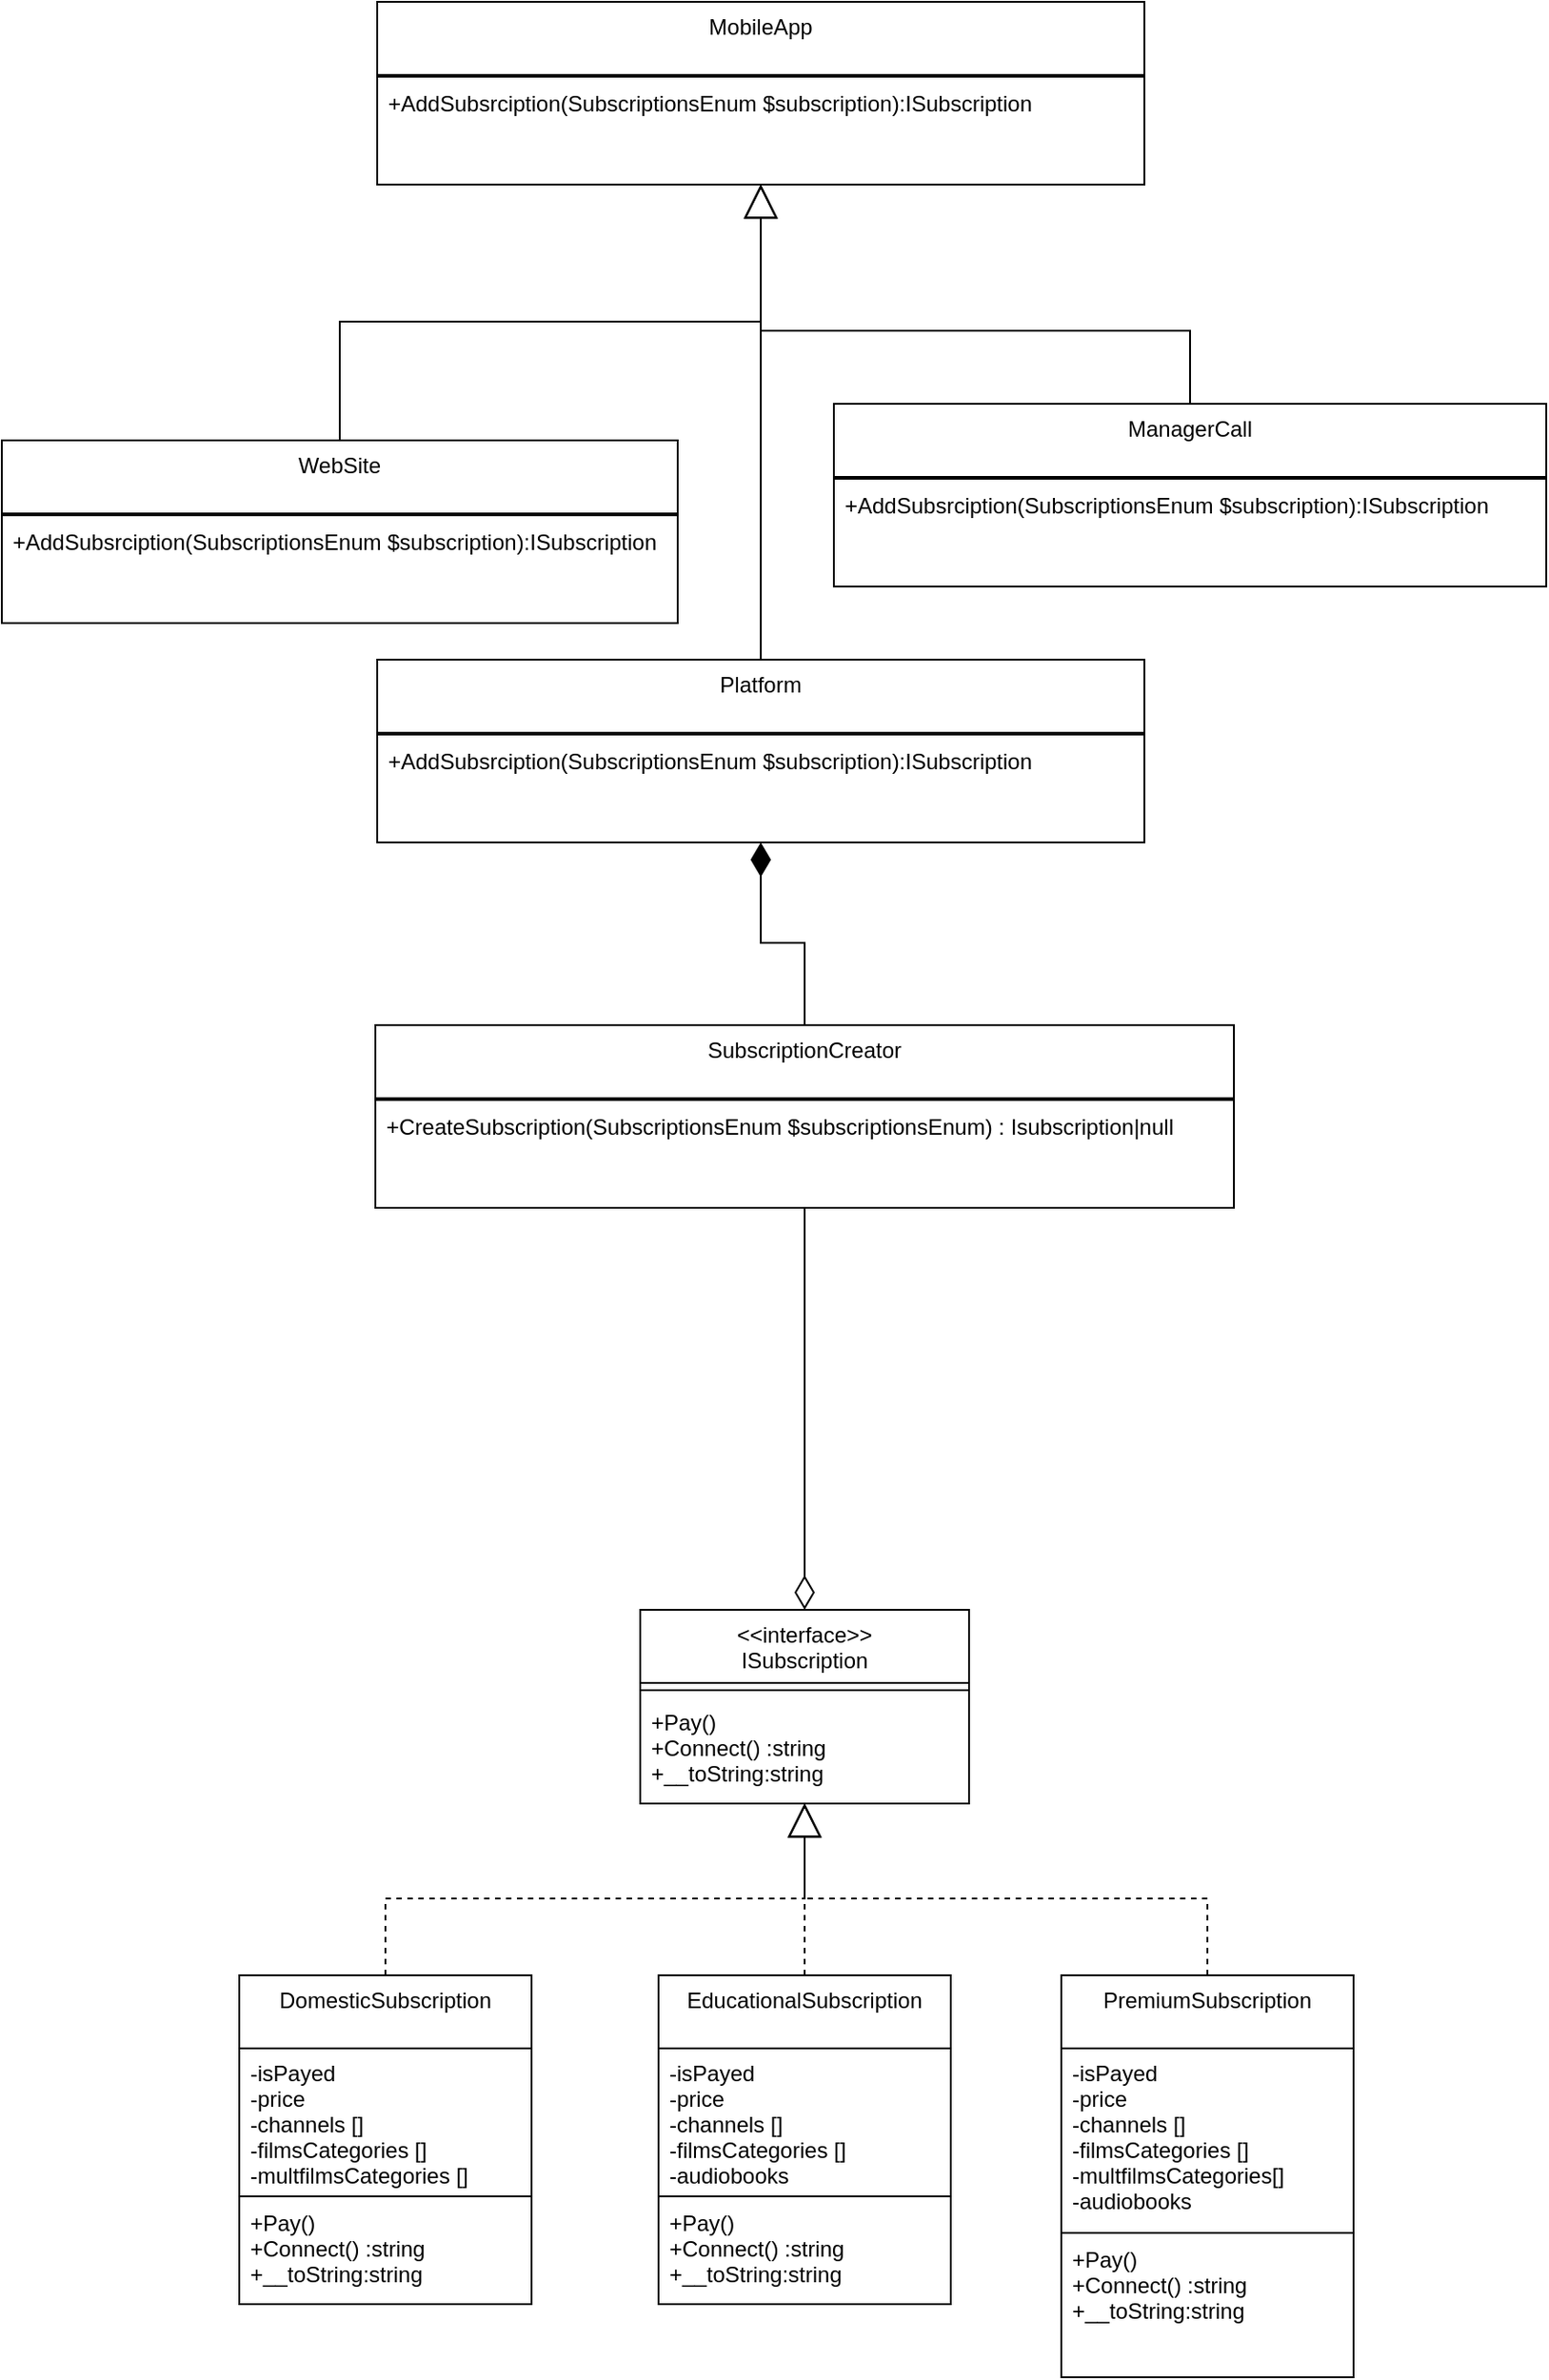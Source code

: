 <mxfile version="24.4.4" type="device">
  <diagram id="C5RBs43oDa-KdzZeNtuy" name="Page-1">
    <mxGraphModel dx="2344" dy="3103" grid="1" gridSize="10" guides="1" tooltips="1" connect="1" arrows="1" fold="1" page="1" pageScale="1" pageWidth="827" pageHeight="1169" math="0" shadow="0">
      <root>
        <mxCell id="WIyWlLk6GJQsqaUBKTNV-0" />
        <mxCell id="WIyWlLk6GJQsqaUBKTNV-1" parent="WIyWlLk6GJQsqaUBKTNV-0" />
        <mxCell id="31QgmQoIHSG_7NqzSPfv-0" value="&lt;&lt;interface&gt;&gt;&#xa;ISubscription          " style="swimlane;fontStyle=0;align=center;verticalAlign=top;childLayout=stackLayout;horizontal=1;startSize=40;horizontalStack=0;resizeParent=1;resizeLast=0;collapsible=1;marginBottom=0;rounded=0;shadow=0;strokeWidth=1;" vertex="1" parent="WIyWlLk6GJQsqaUBKTNV-1">
          <mxGeometry x="-0.5" y="-1180" width="180" height="106" as="geometry">
            <mxRectangle x="130" y="380" width="160" height="26" as="alternateBounds" />
          </mxGeometry>
        </mxCell>
        <mxCell id="31QgmQoIHSG_7NqzSPfv-2" value="" style="line;html=1;strokeWidth=1;align=left;verticalAlign=middle;spacingTop=-1;spacingLeft=3;spacingRight=3;rotatable=0;labelPosition=right;points=[];portConstraint=eastwest;" vertex="1" parent="31QgmQoIHSG_7NqzSPfv-0">
          <mxGeometry y="40" width="180" height="8" as="geometry" />
        </mxCell>
        <mxCell id="31QgmQoIHSG_7NqzSPfv-3" value="+Pay()&#xa;+Connect() :string&#xa;+__toString:string" style="text;align=left;verticalAlign=top;spacingLeft=4;spacingRight=4;overflow=hidden;rotatable=0;points=[[0,0.5],[1,0.5]];portConstraint=eastwest;" vertex="1" parent="31QgmQoIHSG_7NqzSPfv-0">
          <mxGeometry y="48" width="180" height="58" as="geometry" />
        </mxCell>
        <mxCell id="31QgmQoIHSG_7NqzSPfv-35" style="edgeStyle=orthogonalEdgeStyle;rounded=0;orthogonalLoop=1;jettySize=auto;html=1;exitX=0.5;exitY=0;exitDx=0;exitDy=0;endArrow=block;endFill=0;endSize=16;" edge="1" parent="WIyWlLk6GJQsqaUBKTNV-1" source="31QgmQoIHSG_7NqzSPfv-15" target="31QgmQoIHSG_7NqzSPfv-31">
          <mxGeometry relative="1" as="geometry" />
        </mxCell>
        <mxCell id="31QgmQoIHSG_7NqzSPfv-15" value="WebSite" style="swimlane;fontStyle=0;align=center;verticalAlign=top;childLayout=stackLayout;horizontal=1;startSize=40;horizontalStack=0;resizeParent=1;resizeLast=0;collapsible=1;marginBottom=0;rounded=0;shadow=0;strokeWidth=1;" vertex="1" parent="WIyWlLk6GJQsqaUBKTNV-1">
          <mxGeometry x="-350" y="-1820" width="370" height="100" as="geometry">
            <mxRectangle x="130" y="380" width="160" height="26" as="alternateBounds" />
          </mxGeometry>
        </mxCell>
        <mxCell id="31QgmQoIHSG_7NqzSPfv-16" value="" style="line;html=1;strokeWidth=1;align=left;verticalAlign=middle;spacingTop=-1;spacingLeft=3;spacingRight=3;rotatable=0;labelPosition=right;points=[];portConstraint=eastwest;" vertex="1" parent="31QgmQoIHSG_7NqzSPfv-15">
          <mxGeometry y="40" width="370" height="2" as="geometry" />
        </mxCell>
        <mxCell id="31QgmQoIHSG_7NqzSPfv-20" value="+AddSubsrciption(SubscriptionsEnum $subscription):ISubscription" style="text;align=left;verticalAlign=top;spacingLeft=4;spacingRight=4;overflow=hidden;rotatable=0;points=[[0,0.5],[1,0.5]];portConstraint=eastwest;" vertex="1" parent="31QgmQoIHSG_7NqzSPfv-15">
          <mxGeometry y="42" width="370" height="58" as="geometry" />
        </mxCell>
        <mxCell id="31QgmQoIHSG_7NqzSPfv-34" style="edgeStyle=orthogonalEdgeStyle;rounded=0;orthogonalLoop=1;jettySize=auto;html=1;exitX=0.5;exitY=0;exitDx=0;exitDy=0;endArrow=block;endFill=0;endSize=16;" edge="1" parent="WIyWlLk6GJQsqaUBKTNV-1" source="31QgmQoIHSG_7NqzSPfv-21" target="31QgmQoIHSG_7NqzSPfv-31">
          <mxGeometry relative="1" as="geometry" />
        </mxCell>
        <mxCell id="31QgmQoIHSG_7NqzSPfv-21" value="Platform" style="swimlane;fontStyle=0;align=center;verticalAlign=top;childLayout=stackLayout;horizontal=1;startSize=40;horizontalStack=0;resizeParent=1;resizeLast=0;collapsible=1;marginBottom=0;rounded=0;shadow=0;strokeWidth=1;" vertex="1" parent="WIyWlLk6GJQsqaUBKTNV-1">
          <mxGeometry x="-144.5" y="-1700" width="420" height="100" as="geometry">
            <mxRectangle x="130" y="380" width="160" height="26" as="alternateBounds" />
          </mxGeometry>
        </mxCell>
        <mxCell id="31QgmQoIHSG_7NqzSPfv-22" value="" style="line;html=1;strokeWidth=1;align=left;verticalAlign=middle;spacingTop=-1;spacingLeft=3;spacingRight=3;rotatable=0;labelPosition=right;points=[];portConstraint=eastwest;" vertex="1" parent="31QgmQoIHSG_7NqzSPfv-21">
          <mxGeometry y="40" width="420" height="2" as="geometry" />
        </mxCell>
        <mxCell id="31QgmQoIHSG_7NqzSPfv-23" value="+AddSubsrciption(SubscriptionsEnum $subscription):ISubscription" style="text;align=left;verticalAlign=top;spacingLeft=4;spacingRight=4;overflow=hidden;rotatable=0;points=[[0,0.5],[1,0.5]];portConstraint=eastwest;" vertex="1" parent="31QgmQoIHSG_7NqzSPfv-21">
          <mxGeometry y="42" width="420" height="58" as="geometry" />
        </mxCell>
        <mxCell id="31QgmQoIHSG_7NqzSPfv-36" style="edgeStyle=orthogonalEdgeStyle;rounded=0;orthogonalLoop=1;jettySize=auto;html=1;exitX=0.5;exitY=0;exitDx=0;exitDy=0;endArrow=block;endFill=0;endSize=16;" edge="1" parent="WIyWlLk6GJQsqaUBKTNV-1" source="31QgmQoIHSG_7NqzSPfv-28" target="31QgmQoIHSG_7NqzSPfv-31">
          <mxGeometry relative="1" as="geometry">
            <Array as="points">
              <mxPoint x="300.5" y="-1880" />
              <mxPoint x="65.5" y="-1880" />
            </Array>
          </mxGeometry>
        </mxCell>
        <mxCell id="31QgmQoIHSG_7NqzSPfv-28" value="ManagerCall" style="swimlane;fontStyle=0;align=center;verticalAlign=top;childLayout=stackLayout;horizontal=1;startSize=40;horizontalStack=0;resizeParent=1;resizeLast=0;collapsible=1;marginBottom=0;rounded=0;shadow=0;strokeWidth=1;" vertex="1" parent="WIyWlLk6GJQsqaUBKTNV-1">
          <mxGeometry x="105.5" y="-1840" width="390" height="100" as="geometry">
            <mxRectangle x="130" y="380" width="160" height="26" as="alternateBounds" />
          </mxGeometry>
        </mxCell>
        <mxCell id="31QgmQoIHSG_7NqzSPfv-29" value="" style="line;html=1;strokeWidth=1;align=left;verticalAlign=middle;spacingTop=-1;spacingLeft=3;spacingRight=3;rotatable=0;labelPosition=right;points=[];portConstraint=eastwest;" vertex="1" parent="31QgmQoIHSG_7NqzSPfv-28">
          <mxGeometry y="40" width="390" height="2" as="geometry" />
        </mxCell>
        <mxCell id="31QgmQoIHSG_7NqzSPfv-30" value="+AddSubsrciption(SubscriptionsEnum $subscription):ISubscription" style="text;align=left;verticalAlign=top;spacingLeft=4;spacingRight=4;overflow=hidden;rotatable=0;points=[[0,0.5],[1,0.5]];portConstraint=eastwest;" vertex="1" parent="31QgmQoIHSG_7NqzSPfv-28">
          <mxGeometry y="42" width="390" height="58" as="geometry" />
        </mxCell>
        <mxCell id="31QgmQoIHSG_7NqzSPfv-31" value="MobileApp" style="swimlane;fontStyle=0;align=center;verticalAlign=top;childLayout=stackLayout;horizontal=1;startSize=40;horizontalStack=0;resizeParent=1;resizeLast=0;collapsible=1;marginBottom=0;rounded=0;shadow=0;strokeWidth=1;" vertex="1" parent="WIyWlLk6GJQsqaUBKTNV-1">
          <mxGeometry x="-144.5" y="-2060" width="420" height="100" as="geometry">
            <mxRectangle x="130" y="380" width="160" height="26" as="alternateBounds" />
          </mxGeometry>
        </mxCell>
        <mxCell id="31QgmQoIHSG_7NqzSPfv-32" value="" style="line;html=1;strokeWidth=1;align=left;verticalAlign=middle;spacingTop=-1;spacingLeft=3;spacingRight=3;rotatable=0;labelPosition=right;points=[];portConstraint=eastwest;" vertex="1" parent="31QgmQoIHSG_7NqzSPfv-31">
          <mxGeometry y="40" width="420" height="2" as="geometry" />
        </mxCell>
        <mxCell id="31QgmQoIHSG_7NqzSPfv-33" value="+AddSubsrciption(SubscriptionsEnum $subscription):ISubscription" style="text;align=left;verticalAlign=top;spacingLeft=4;spacingRight=4;overflow=hidden;rotatable=0;points=[[0,0.5],[1,0.5]];portConstraint=eastwest;" vertex="1" parent="31QgmQoIHSG_7NqzSPfv-31">
          <mxGeometry y="42" width="420" height="58" as="geometry" />
        </mxCell>
        <mxCell id="31QgmQoIHSG_7NqzSPfv-52" style="edgeStyle=orthogonalEdgeStyle;rounded=0;orthogonalLoop=1;jettySize=auto;html=1;exitX=0.5;exitY=0;exitDx=0;exitDy=0;dashed=1;endSize=16;endArrow=block;endFill=0;" edge="1" parent="WIyWlLk6GJQsqaUBKTNV-1" source="31QgmQoIHSG_7NqzSPfv-38" target="31QgmQoIHSG_7NqzSPfv-0">
          <mxGeometry relative="1" as="geometry" />
        </mxCell>
        <mxCell id="31QgmQoIHSG_7NqzSPfv-38" value="EducationalSubscription" style="swimlane;fontStyle=0;align=center;verticalAlign=top;childLayout=stackLayout;horizontal=1;startSize=40;horizontalStack=0;resizeParent=1;resizeLast=0;collapsible=1;marginBottom=0;rounded=0;shadow=0;strokeWidth=1;" vertex="1" parent="WIyWlLk6GJQsqaUBKTNV-1">
          <mxGeometry x="9.5" y="-980" width="160" height="180" as="geometry">
            <mxRectangle x="130" y="380" width="160" height="26" as="alternateBounds" />
          </mxGeometry>
        </mxCell>
        <mxCell id="3Bo436Wo-f-5p968TyC9-1" value="-isPayed&#xa;-price&#xa;-channels []&#xa;-filmsCategories []&#xa;-audiobooks  " style="text;align=left;verticalAlign=top;spacingLeft=4;spacingRight=4;overflow=hidden;rotatable=0;points=[[0,0.5],[1,0.5]];portConstraint=eastwest;" parent="31QgmQoIHSG_7NqzSPfv-38" vertex="1">
          <mxGeometry y="40" width="160" height="80" as="geometry" />
        </mxCell>
        <mxCell id="31QgmQoIHSG_7NqzSPfv-39" value="" style="line;html=1;strokeWidth=1;align=left;verticalAlign=middle;spacingTop=-1;spacingLeft=3;spacingRight=3;rotatable=0;labelPosition=right;points=[];portConstraint=eastwest;" vertex="1" parent="31QgmQoIHSG_7NqzSPfv-38">
          <mxGeometry y="120" width="160" height="2" as="geometry" />
        </mxCell>
        <mxCell id="31QgmQoIHSG_7NqzSPfv-40" value="+Pay()&#xa;+Connect() :string&#xa;+__toString:string" style="text;align=left;verticalAlign=top;spacingLeft=4;spacingRight=4;overflow=hidden;rotatable=0;points=[[0,0.5],[1,0.5]];portConstraint=eastwest;" vertex="1" parent="31QgmQoIHSG_7NqzSPfv-38">
          <mxGeometry y="122" width="160" height="58" as="geometry" />
        </mxCell>
        <mxCell id="31QgmQoIHSG_7NqzSPfv-46" style="edgeStyle=orthogonalEdgeStyle;rounded=0;orthogonalLoop=1;jettySize=auto;html=1;exitX=0.5;exitY=0;exitDx=0;exitDy=0;dashed=1;endArrow=block;endFill=0;endSize=16;" edge="1" parent="WIyWlLk6GJQsqaUBKTNV-1" source="31QgmQoIHSG_7NqzSPfv-42" target="31QgmQoIHSG_7NqzSPfv-0">
          <mxGeometry relative="1" as="geometry" />
        </mxCell>
        <mxCell id="31QgmQoIHSG_7NqzSPfv-42" value="PremiumSubscription" style="swimlane;fontStyle=0;align=center;verticalAlign=top;childLayout=stackLayout;horizontal=1;startSize=40;horizontalStack=0;resizeParent=1;resizeLast=0;collapsible=1;marginBottom=0;rounded=0;shadow=0;strokeWidth=1;" vertex="1" parent="WIyWlLk6GJQsqaUBKTNV-1">
          <mxGeometry x="230" y="-980" width="160" height="220" as="geometry">
            <mxRectangle x="130" y="380" width="160" height="26" as="alternateBounds" />
          </mxGeometry>
        </mxCell>
        <mxCell id="31QgmQoIHSG_7NqzSPfv-43" value="-isPayed&#xa;-price&#xa;-channels []&#xa;-filmsCategories []&#xa;-multfilmsCategories[] &#xa;-audiobooks  " style="text;align=left;verticalAlign=top;spacingLeft=4;spacingRight=4;overflow=hidden;rotatable=0;points=[[0,0.5],[1,0.5]];portConstraint=eastwest;" vertex="1" parent="31QgmQoIHSG_7NqzSPfv-42">
          <mxGeometry y="40" width="160" height="100" as="geometry" />
        </mxCell>
        <mxCell id="31QgmQoIHSG_7NqzSPfv-44" value="" style="line;html=1;strokeWidth=1;align=left;verticalAlign=middle;spacingTop=-1;spacingLeft=3;spacingRight=3;rotatable=0;labelPosition=right;points=[];portConstraint=eastwest;" vertex="1" parent="31QgmQoIHSG_7NqzSPfv-42">
          <mxGeometry y="140" width="160" height="2" as="geometry" />
        </mxCell>
        <mxCell id="31QgmQoIHSG_7NqzSPfv-45" value="+Pay()&#xa;+Connect() :string&#xa;+__toString:string" style="text;align=left;verticalAlign=top;spacingLeft=4;spacingRight=4;overflow=hidden;rotatable=0;points=[[0,0.5],[1,0.5]];portConstraint=eastwest;" vertex="1" parent="31QgmQoIHSG_7NqzSPfv-42">
          <mxGeometry y="142" width="160" height="58" as="geometry" />
        </mxCell>
        <mxCell id="31QgmQoIHSG_7NqzSPfv-51" style="edgeStyle=orthogonalEdgeStyle;rounded=0;orthogonalLoop=1;jettySize=auto;html=1;exitX=0.5;exitY=0;exitDx=0;exitDy=0;dashed=1;endArrow=block;endFill=0;endSize=16;" edge="1" parent="WIyWlLk6GJQsqaUBKTNV-1" source="31QgmQoIHSG_7NqzSPfv-47" target="31QgmQoIHSG_7NqzSPfv-0">
          <mxGeometry relative="1" as="geometry" />
        </mxCell>
        <mxCell id="31QgmQoIHSG_7NqzSPfv-47" value="DomesticSubscription" style="swimlane;fontStyle=0;align=center;verticalAlign=top;childLayout=stackLayout;horizontal=1;startSize=40;horizontalStack=0;resizeParent=1;resizeLast=0;collapsible=1;marginBottom=0;rounded=0;shadow=0;strokeWidth=1;" vertex="1" parent="WIyWlLk6GJQsqaUBKTNV-1">
          <mxGeometry x="-220" y="-980" width="160" height="180" as="geometry">
            <mxRectangle x="130" y="380" width="160" height="26" as="alternateBounds" />
          </mxGeometry>
        </mxCell>
        <mxCell id="31QgmQoIHSG_7NqzSPfv-48" value="-isPayed&#xa;-price&#xa;-channels []&#xa;-filmsCategories []&#xa;-multfilmsCategories [] &#xa; " style="text;align=left;verticalAlign=top;spacingLeft=4;spacingRight=4;overflow=hidden;rotatable=0;points=[[0,0.5],[1,0.5]];portConstraint=eastwest;" vertex="1" parent="31QgmQoIHSG_7NqzSPfv-47">
          <mxGeometry y="40" width="160" height="80" as="geometry" />
        </mxCell>
        <mxCell id="31QgmQoIHSG_7NqzSPfv-49" value="" style="line;html=1;strokeWidth=1;align=left;verticalAlign=middle;spacingTop=-1;spacingLeft=3;spacingRight=3;rotatable=0;labelPosition=right;points=[];portConstraint=eastwest;" vertex="1" parent="31QgmQoIHSG_7NqzSPfv-47">
          <mxGeometry y="120" width="160" height="2" as="geometry" />
        </mxCell>
        <mxCell id="31QgmQoIHSG_7NqzSPfv-50" value="+Pay()&#xa;+Connect() :string&#xa;+__toString:string" style="text;align=left;verticalAlign=top;spacingLeft=4;spacingRight=4;overflow=hidden;rotatable=0;points=[[0,0.5],[1,0.5]];portConstraint=eastwest;" vertex="1" parent="31QgmQoIHSG_7NqzSPfv-47">
          <mxGeometry y="122" width="160" height="58" as="geometry" />
        </mxCell>
        <mxCell id="31QgmQoIHSG_7NqzSPfv-57" style="edgeStyle=orthogonalEdgeStyle;rounded=0;orthogonalLoop=1;jettySize=auto;html=1;exitX=0.5;exitY=0;exitDx=0;exitDy=0;endArrow=diamondThin;endFill=1;endSize=16;" edge="1" parent="WIyWlLk6GJQsqaUBKTNV-1" source="31QgmQoIHSG_7NqzSPfv-53" target="31QgmQoIHSG_7NqzSPfv-21">
          <mxGeometry relative="1" as="geometry" />
        </mxCell>
        <mxCell id="31QgmQoIHSG_7NqzSPfv-61" value="" style="edgeStyle=orthogonalEdgeStyle;rounded=0;orthogonalLoop=1;jettySize=auto;html=1;entryX=0.5;entryY=0;entryDx=0;entryDy=0;endArrow=diamondThin;endFill=0;endSize=16;" edge="1" parent="WIyWlLk6GJQsqaUBKTNV-1" source="31QgmQoIHSG_7NqzSPfv-53" target="31QgmQoIHSG_7NqzSPfv-0">
          <mxGeometry relative="1" as="geometry">
            <mxPoint x="89.5" y="-1300" as="targetPoint" />
          </mxGeometry>
        </mxCell>
        <mxCell id="31QgmQoIHSG_7NqzSPfv-53" value="SubscriptionCreator" style="swimlane;fontStyle=0;align=center;verticalAlign=top;childLayout=stackLayout;horizontal=1;startSize=40;horizontalStack=0;resizeParent=1;resizeLast=0;collapsible=1;marginBottom=0;rounded=0;shadow=0;strokeWidth=1;" vertex="1" parent="WIyWlLk6GJQsqaUBKTNV-1">
          <mxGeometry x="-145.5" y="-1500" width="470" height="100" as="geometry">
            <mxRectangle x="130" y="380" width="160" height="26" as="alternateBounds" />
          </mxGeometry>
        </mxCell>
        <mxCell id="31QgmQoIHSG_7NqzSPfv-55" value="" style="line;html=1;strokeWidth=1;align=left;verticalAlign=middle;spacingTop=-1;spacingLeft=3;spacingRight=3;rotatable=0;labelPosition=right;points=[];portConstraint=eastwest;" vertex="1" parent="31QgmQoIHSG_7NqzSPfv-53">
          <mxGeometry y="40" width="470" height="2" as="geometry" />
        </mxCell>
        <mxCell id="31QgmQoIHSG_7NqzSPfv-56" value="+CreateSubscription(SubscriptionsEnum $subscriptionsEnum) : Isubscription|null" style="text;align=left;verticalAlign=top;spacingLeft=4;spacingRight=4;overflow=hidden;rotatable=0;points=[[0,0.5],[1,0.5]];portConstraint=eastwest;" vertex="1" parent="31QgmQoIHSG_7NqzSPfv-53">
          <mxGeometry y="42" width="470" height="58" as="geometry" />
        </mxCell>
      </root>
    </mxGraphModel>
  </diagram>
</mxfile>

